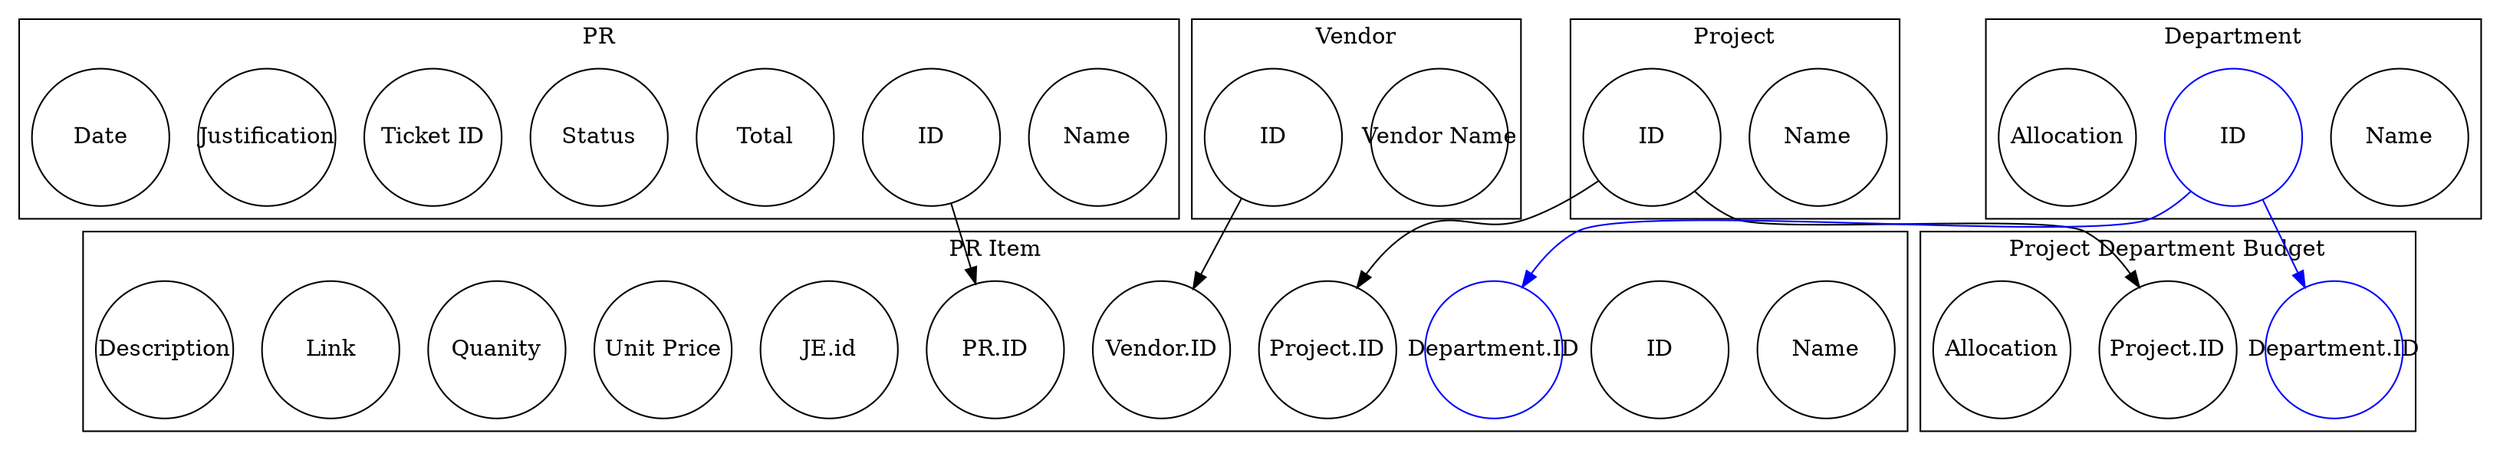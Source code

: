 digraph {
    compound=true;
    node [shape=circle, fixedsize=true, height=1.2]

    subgraph cluster_pr {
        label="PR"
        pr_name [label="Name"];
        pr_id [label="ID"];
        pr_total [label="Total"];
        pr_status [label="Status"];
        pr_ticket_id [label="Ticket ID"]
        pr_justification [label="Justification"];
        pr_date [label="Date"];
    }

    subgraph cluster_pr_item {
        label="PR Item"
        pr_item_name [label="Name"];
        pr_item_id [label="ID"];
        pr_item_pr_id [label="PR.ID"];
        pr_item_project_id [label="Project.ID"];
        pr_item_dep_id [label="Department.ID", color=blue];
        pr_item_vendor_id [label="Vendor.ID"];
        pr_item_je_id [label="JE.id"];
        pr_item_unit_price [label="Unit Price"]; 
        pr_item_quanity [label="Quanity"];
        pr_item_link [label="Link"];
        pr_item_description [label="Description"];
    }

    subgraph cluster_project {
        label="Project"
        project_name [label="Name"];
        project_id [label="ID"];
    }

    subgraph cluster_project_dep_budget {
        label="Project Department Budget"
        project_dep_project_id [label="Project.ID"];
        project_dep_dep_id [label="Department.ID", color=blue];
        project_dep_allocation [label="Allocation"];
    }

    subgraph cluster_department {
        label="Department"
        dep_name [label="Name"];
        dep_id [label="ID", color=blue];
        dep_allocation [label="Allocation"];
    }

    subgraph cluster_vendor {
        label="Vendor"
        vendor_name [label="Vendor Name"];
        vendor_id [label="ID"];
    }

    // ok so this is where the first major design descision comes in
    // We will be using double entry accounting
    subgraph cluster_je {
        label="Journal Entry"
    }

    pr_id -> pr_item_pr_id;
    project_id -> pr_item_project_id;
    project_id -> project_dep_project_id;
    dep_id -> project_dep_dep_id [color=blue];
    dep_id -> pr_item_dep_id [color=blue];
    vendor_id -> pr_item_vendor_id;

}
